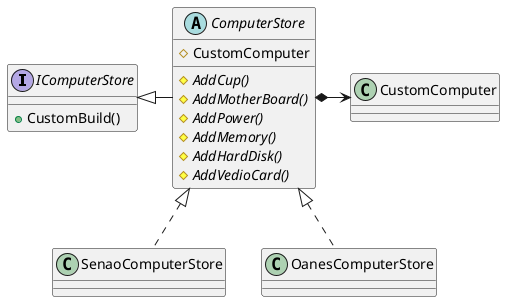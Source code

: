 @startuml Builder pattern
interface IComputerStore {
    +CustomBuild()
}
abstract class ComputerStore {
    #CustomComputer 
    {abstract} #AddCup()
    {abstract} #AddMotherBoard()
    {abstract} #AddPower()
    {abstract} #AddMemory()
    {abstract} #AddHardDisk()
    {abstract} #AddVedioCard()
}
class SenaoComputerStore
class OanesComputerStore
class CustomComputer

IComputerStore <|- ComputerStore
ComputerStore <|.. SenaoComputerStore
ComputerStore <|.. OanesComputerStore

ComputerStore *-> CustomComputer

@enduml